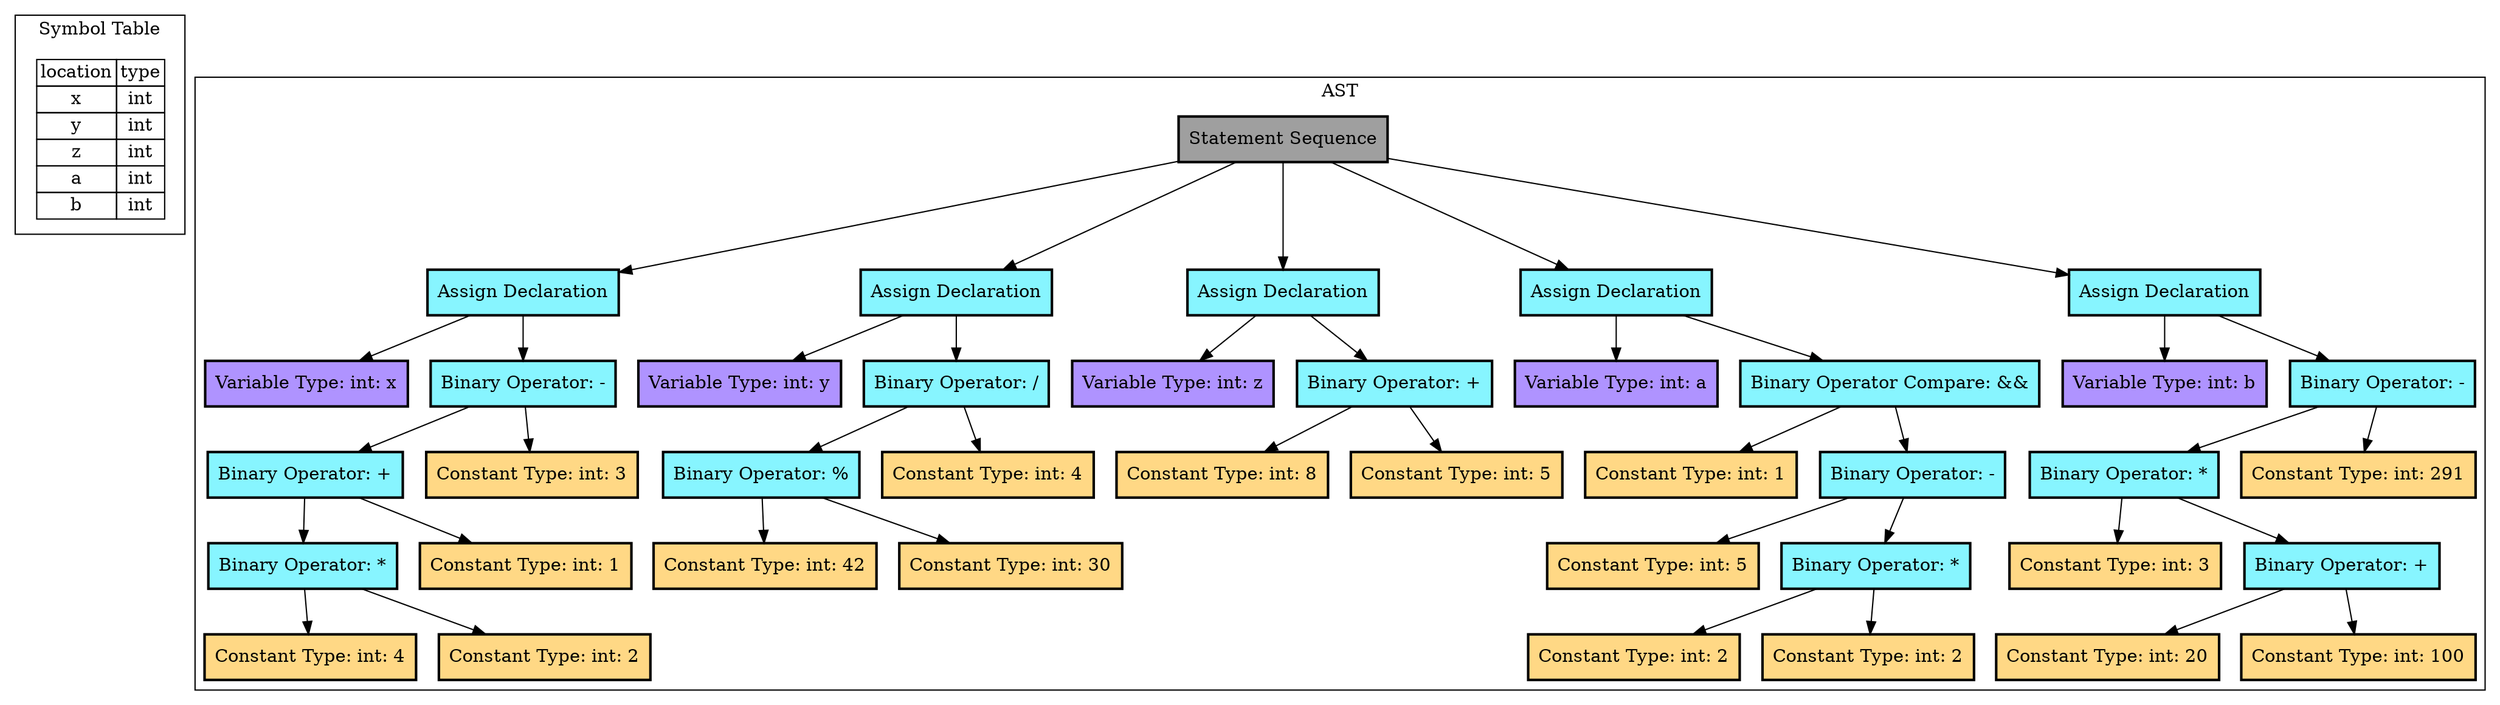 Digraph G { 
	subgraph cluster_0 {
		tbl [
			shape=plaintext
			label=<
				<table border='0' cellborder='1' cellspacing='0'>
					<tr><td>location</td><td>type</td></tr>
						<tr><td>x</td><td>int</td></tr>
						<tr><td>y</td><td>int</td></tr>
						<tr><td>z</td><td>int</td></tr>
						<tr><td>a</td><td>int</td></tr>
						<tr><td>b</td><td>int</td></tr>
				</table>
			>];
		label = "Symbol Table";
	}
subgraph cluster_1 {
node [style=filled, shape=rectangle, penwidth=2];
T[label="Statement Sequence", fillcolor="#9f9f9f"] 
N0T[label="Assign Declaration", fillcolor="#87f5ff"] 
N0N0T[label="Variable Type: int: x", fillcolor="#af93ff"] 
N1N0T[label="Binary Operator: -", fillcolor="#87f5ff"] 
N0N1N0T[label="Binary Operator: +", fillcolor="#87f5ff"] 
N0N0N1N0T[label="Binary Operator: *", fillcolor="#87f5ff"] 
N0N0N0N1N0T[label="Constant Type: int: 4", fillcolor="#FFD885"] 
N1N0N0N1N0T[label="Constant Type: int: 2", fillcolor="#FFD885"] 
N1N0N1N0T[label="Constant Type: int: 1", fillcolor="#FFD885"] 
N1N1N0T[label="Constant Type: int: 3", fillcolor="#FFD885"] 
N1T[label="Assign Declaration", fillcolor="#87f5ff"] 
N0N1T[label="Variable Type: int: y", fillcolor="#af93ff"] 
N1N1T[label="Binary Operator: /", fillcolor="#87f5ff"] 
N0N1N1T[label="Binary Operator: %", fillcolor="#87f5ff"] 
N0N0N1N1T[label="Constant Type: int: 42", fillcolor="#FFD885"] 
N1N0N1N1T[label="Constant Type: int: 30", fillcolor="#FFD885"] 
N1N1N1T[label="Constant Type: int: 4", fillcolor="#FFD885"] 
N2T[label="Assign Declaration", fillcolor="#87f5ff"] 
N0N2T[label="Variable Type: int: z", fillcolor="#af93ff"] 
N1N2T[label="Binary Operator: +", fillcolor="#87f5ff"] 
N0N1N2T[label="Constant Type: int: 8", fillcolor="#FFD885"] 
N1N1N2T[label="Constant Type: int: 5", fillcolor="#FFD885"] 
N3T[label="Assign Declaration", fillcolor="#87f5ff"] 
N0N3T[label="Variable Type: int: a", fillcolor="#af93ff"] 
N1N3T[label="Binary Operator Compare: &&", fillcolor="#87f5ff"] 
N0N1N3T[label="Constant Type: int: 1", fillcolor="#FFD885"] 
N1N1N3T[label="Binary Operator: -", fillcolor="#87f5ff"] 
N0N1N1N3T[label="Constant Type: int: 5", fillcolor="#FFD885"] 
N1N1N1N3T[label="Binary Operator: *", fillcolor="#87f5ff"] 
N0N1N1N1N3T[label="Constant Type: int: 2", fillcolor="#FFD885"] 
N1N1N1N1N3T[label="Constant Type: int: 2", fillcolor="#FFD885"] 
N4T[label="Assign Declaration", fillcolor="#87f5ff"] 
N0N4T[label="Variable Type: int: b", fillcolor="#af93ff"] 
N1N4T[label="Binary Operator: -", fillcolor="#87f5ff"] 
N0N1N4T[label="Binary Operator: *", fillcolor="#87f5ff"] 
N0N0N1N4T[label="Constant Type: int: 3", fillcolor="#FFD885"] 
N1N0N1N4T[label="Binary Operator: +", fillcolor="#87f5ff"] 
N0N1N0N1N4T[label="Constant Type: int: 20", fillcolor="#FFD885"] 
N1N1N0N1N4T[label="Constant Type: int: 100", fillcolor="#FFD885"] 
N1N1N4T[label="Constant Type: int: 291", fillcolor="#FFD885"] 
T -> N0T
N0T -> N0N0T
N0T -> N1N0T
N1N0T -> N0N1N0T
N0N1N0T -> N0N0N1N0T
N0N0N1N0T -> N0N0N0N1N0T
N0N0N1N0T -> N1N0N0N1N0T
N0N1N0T -> N1N0N1N0T
N1N0T -> N1N1N0T
T -> N1T
N1T -> N0N1T
N1T -> N1N1T
N1N1T -> N0N1N1T
N0N1N1T -> N0N0N1N1T
N0N1N1T -> N1N0N1N1T
N1N1T -> N1N1N1T
T -> N2T
N2T -> N0N2T
N2T -> N1N2T
N1N2T -> N0N1N2T
N1N2T -> N1N1N2T
T -> N3T
N3T -> N0N3T
N3T -> N1N3T
N1N3T -> N0N1N3T
N1N3T -> N1N1N3T
N1N1N3T -> N0N1N1N3T
N1N1N3T -> N1N1N1N3T
N1N1N1N3T -> N0N1N1N1N3T
N1N1N1N3T -> N1N1N1N1N3T
T -> N4T
N4T -> N0N4T
N4T -> N1N4T
N1N4T -> N0N1N4T
N0N1N4T -> N0N0N1N4T
N0N1N4T -> N1N0N1N4T
N1N0N1N4T -> N0N1N0N1N4T
N1N0N1N4T -> N1N1N0N1N4T
N1N4T -> N1N1N4T
label = "AST";
}
}